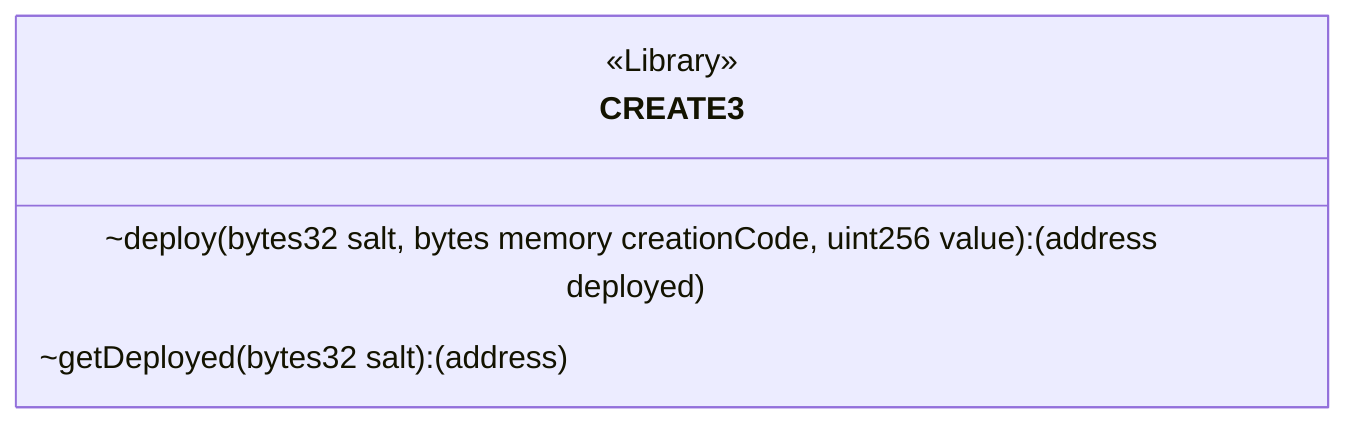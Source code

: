 classDiagram
  %% 410:3768:1
  class CREATE3 {
    <<Library>>
    ~deploy(bytes32 salt, bytes memory creationCode, uint256 value): (address deployed)
    ~getDeployed(bytes32 salt): (address)
  }